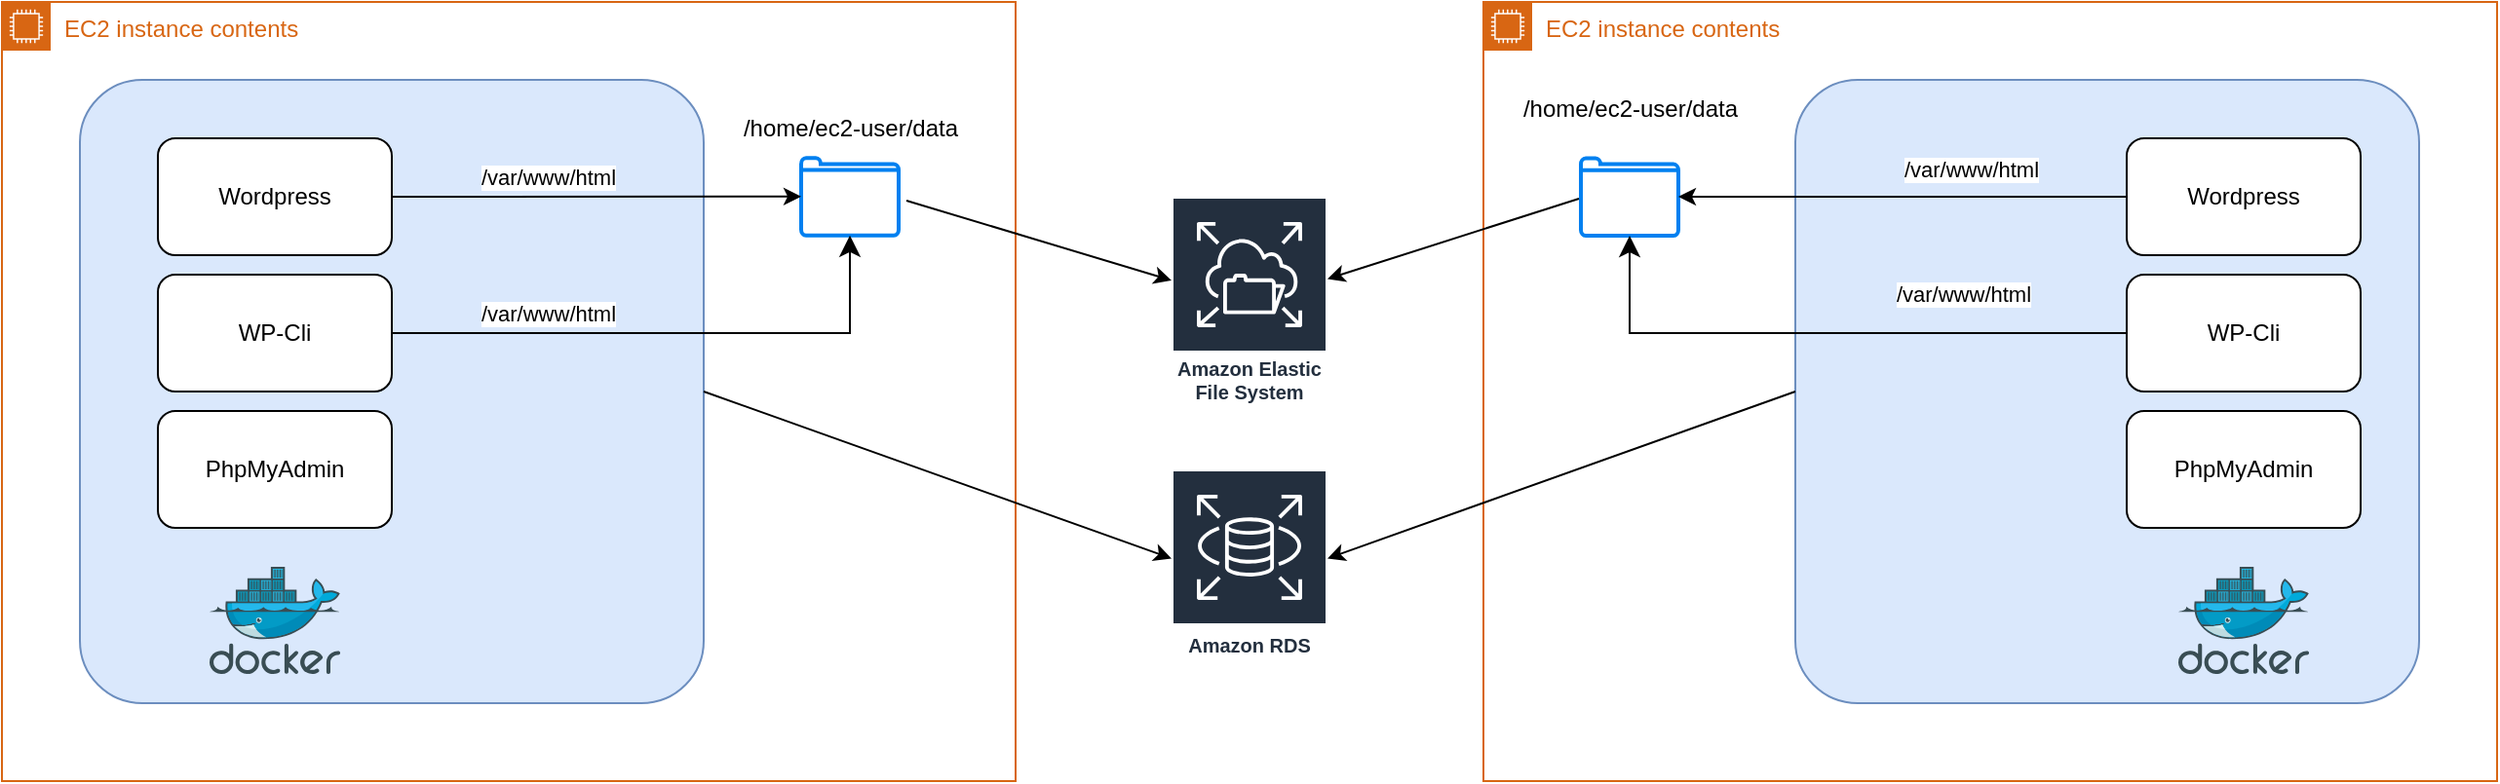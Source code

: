 <mxfile version="22.1.7" type="device">
  <diagram name="Page-1" id="eW5M3oyS7mrbm0oHzOG0">
    <mxGraphModel dx="1434" dy="782" grid="1" gridSize="10" guides="1" tooltips="1" connect="1" arrows="1" fold="1" page="1" pageScale="1" pageWidth="850" pageHeight="1100" math="0" shadow="0">
      <root>
        <mxCell id="0" />
        <mxCell id="1" parent="0" />
        <mxCell id="dQye1qdH2Gw97mPW6RtZ-1" value="EC2 instance contents" style="points=[[0,0],[0.25,0],[0.5,0],[0.75,0],[1,0],[1,0.25],[1,0.5],[1,0.75],[1,1],[0.75,1],[0.5,1],[0.25,1],[0,1],[0,0.75],[0,0.5],[0,0.25]];outlineConnect=0;gradientColor=none;html=1;whiteSpace=wrap;fontSize=12;fontStyle=0;container=1;pointerEvents=0;collapsible=0;recursiveResize=0;shape=mxgraph.aws4.group;grIcon=mxgraph.aws4.group_ec2_instance_contents;strokeColor=#D86613;fillColor=none;verticalAlign=top;align=left;spacingLeft=30;fontColor=#D86613;dashed=0;" vertex="1" parent="1">
          <mxGeometry x="160" y="120" width="520" height="400" as="geometry" />
        </mxCell>
        <mxCell id="dQye1qdH2Gw97mPW6RtZ-4" value="" style="rounded=1;arcSize=10;strokeColor=#6c8ebf;fillColor=#dae8fc;" vertex="1" parent="dQye1qdH2Gw97mPW6RtZ-1">
          <mxGeometry x="40" y="40" width="320" height="320" as="geometry" />
        </mxCell>
        <mxCell id="dQye1qdH2Gw97mPW6RtZ-2" value="" style="image;sketch=0;aspect=fixed;html=1;points=[];align=center;fontSize=12;image=img/lib/mscae/Docker.svg;" vertex="1" parent="dQye1qdH2Gw97mPW6RtZ-1">
          <mxGeometry x="106.46" y="290" width="67.08" height="55" as="geometry" />
        </mxCell>
        <mxCell id="dQye1qdH2Gw97mPW6RtZ-5" value="Wordpress" style="rounded=1;whiteSpace=wrap;html=1;" vertex="1" parent="dQye1qdH2Gw97mPW6RtZ-1">
          <mxGeometry x="80" y="70" width="120" height="60" as="geometry" />
        </mxCell>
        <mxCell id="dQye1qdH2Gw97mPW6RtZ-6" value="PhpMyAdmin" style="rounded=1;whiteSpace=wrap;html=1;" vertex="1" parent="dQye1qdH2Gw97mPW6RtZ-1">
          <mxGeometry x="80" y="210" width="120" height="60" as="geometry" />
        </mxCell>
        <mxCell id="dQye1qdH2Gw97mPW6RtZ-7" value="WP-Cli" style="rounded=1;whiteSpace=wrap;html=1;" vertex="1" parent="dQye1qdH2Gw97mPW6RtZ-1">
          <mxGeometry x="80" y="140" width="120" height="60" as="geometry" />
        </mxCell>
        <mxCell id="dQye1qdH2Gw97mPW6RtZ-8" value="" style="html=1;verticalLabelPosition=bottom;align=center;labelBackgroundColor=#ffffff;verticalAlign=top;strokeWidth=2;strokeColor=#0080F0;shadow=0;dashed=0;shape=mxgraph.ios7.icons.folder;" vertex="1" parent="dQye1qdH2Gw97mPW6RtZ-1">
          <mxGeometry x="410" y="80.13" width="50" height="39.75" as="geometry" />
        </mxCell>
        <mxCell id="dQye1qdH2Gw97mPW6RtZ-9" value="" style="endArrow=classic;html=1;rounded=0;exitX=1;exitY=0.5;exitDx=0;exitDy=0;entryX=0;entryY=0.497;entryDx=0;entryDy=0;entryPerimeter=0;" edge="1" parent="dQye1qdH2Gw97mPW6RtZ-1" source="dQye1qdH2Gw97mPW6RtZ-5" target="dQye1qdH2Gw97mPW6RtZ-8">
          <mxGeometry width="50" height="50" relative="1" as="geometry">
            <mxPoint x="240" y="310" as="sourcePoint" />
            <mxPoint x="280" y="100" as="targetPoint" />
          </mxGeometry>
        </mxCell>
        <mxCell id="dQye1qdH2Gw97mPW6RtZ-15" value="/var/www/html" style="edgeLabel;html=1;align=center;verticalAlign=middle;resizable=0;points=[];" vertex="1" connectable="0" parent="dQye1qdH2Gw97mPW6RtZ-9">
          <mxGeometry x="-0.075" y="-2" relative="1" as="geometry">
            <mxPoint x="-17" y="-12" as="offset" />
          </mxGeometry>
        </mxCell>
        <mxCell id="dQye1qdH2Gw97mPW6RtZ-11" value="" style="edgeStyle=segmentEdgeStyle;endArrow=classic;html=1;curved=0;rounded=0;endSize=8;startSize=8;exitX=1;exitY=0.5;exitDx=0;exitDy=0;" edge="1" parent="dQye1qdH2Gw97mPW6RtZ-1" source="dQye1qdH2Gw97mPW6RtZ-7" target="dQye1qdH2Gw97mPW6RtZ-8">
          <mxGeometry width="50" height="50" relative="1" as="geometry">
            <mxPoint x="240" y="310" as="sourcePoint" />
            <mxPoint x="290" y="260" as="targetPoint" />
          </mxGeometry>
        </mxCell>
        <mxCell id="dQye1qdH2Gw97mPW6RtZ-17" value="/var/www/html" style="edgeLabel;html=1;align=center;verticalAlign=middle;resizable=0;points=[];" vertex="1" connectable="0" parent="dQye1qdH2Gw97mPW6RtZ-11">
          <mxGeometry x="-0.313" y="3" relative="1" as="geometry">
            <mxPoint x="-18" y="-7" as="offset" />
          </mxGeometry>
        </mxCell>
        <mxCell id="dQye1qdH2Gw97mPW6RtZ-18" value="/home/ec2-user/data" style="text;html=1;align=center;verticalAlign=middle;resizable=0;points=[];autosize=1;strokeColor=none;fillColor=none;" vertex="1" parent="dQye1qdH2Gw97mPW6RtZ-1">
          <mxGeometry x="370" y="50.13" width="130" height="30" as="geometry" />
        </mxCell>
        <mxCell id="dQye1qdH2Gw97mPW6RtZ-3" value="Amazon Elastic File System" style="sketch=0;outlineConnect=0;fontColor=#232F3E;gradientColor=none;strokeColor=#ffffff;fillColor=#232F3E;dashed=0;verticalLabelPosition=middle;verticalAlign=bottom;align=center;html=1;whiteSpace=wrap;fontSize=10;fontStyle=1;spacing=3;shape=mxgraph.aws4.productIcon;prIcon=mxgraph.aws4.elastic_file_system;" vertex="1" parent="1">
          <mxGeometry x="760" y="220" width="80" height="110" as="geometry" />
        </mxCell>
        <mxCell id="dQye1qdH2Gw97mPW6RtZ-19" value="" style="endArrow=classic;html=1;rounded=0;exitX=1.08;exitY=0.55;exitDx=0;exitDy=0;exitPerimeter=0;" edge="1" parent="1" source="dQye1qdH2Gw97mPW6RtZ-8" target="dQye1qdH2Gw97mPW6RtZ-3">
          <mxGeometry width="50" height="50" relative="1" as="geometry">
            <mxPoint x="400" y="430" as="sourcePoint" />
            <mxPoint x="450" y="380" as="targetPoint" />
          </mxGeometry>
        </mxCell>
        <mxCell id="dQye1qdH2Gw97mPW6RtZ-20" value="EC2 instance contents" style="points=[[0,0],[0.25,0],[0.5,0],[0.75,0],[1,0],[1,0.25],[1,0.5],[1,0.75],[1,1],[0.75,1],[0.5,1],[0.25,1],[0,1],[0,0.75],[0,0.5],[0,0.25]];outlineConnect=0;gradientColor=none;html=1;whiteSpace=wrap;fontSize=12;fontStyle=0;container=1;pointerEvents=0;collapsible=0;recursiveResize=0;shape=mxgraph.aws4.group;grIcon=mxgraph.aws4.group_ec2_instance_contents;strokeColor=#D86613;fillColor=none;verticalAlign=top;align=left;spacingLeft=30;fontColor=#D86613;dashed=0;" vertex="1" parent="1">
          <mxGeometry x="920" y="120" width="520" height="400" as="geometry" />
        </mxCell>
        <mxCell id="dQye1qdH2Gw97mPW6RtZ-21" value="" style="rounded=1;arcSize=10;strokeColor=#6c8ebf;fillColor=#dae8fc;" vertex="1" parent="dQye1qdH2Gw97mPW6RtZ-20">
          <mxGeometry x="160" y="40" width="320" height="320" as="geometry" />
        </mxCell>
        <mxCell id="dQye1qdH2Gw97mPW6RtZ-22" value="" style="image;sketch=0;aspect=fixed;html=1;points=[];align=center;fontSize=12;image=img/lib/mscae/Docker.svg;" vertex="1" parent="dQye1qdH2Gw97mPW6RtZ-20">
          <mxGeometry x="356.46" y="290" width="67.08" height="55" as="geometry" />
        </mxCell>
        <mxCell id="dQye1qdH2Gw97mPW6RtZ-23" value="Wordpress" style="rounded=1;whiteSpace=wrap;html=1;" vertex="1" parent="dQye1qdH2Gw97mPW6RtZ-20">
          <mxGeometry x="330" y="70" width="120" height="60" as="geometry" />
        </mxCell>
        <mxCell id="dQye1qdH2Gw97mPW6RtZ-24" value="PhpMyAdmin" style="rounded=1;whiteSpace=wrap;html=1;" vertex="1" parent="dQye1qdH2Gw97mPW6RtZ-20">
          <mxGeometry x="330" y="210" width="120" height="60" as="geometry" />
        </mxCell>
        <mxCell id="dQye1qdH2Gw97mPW6RtZ-25" value="WP-Cli" style="rounded=1;whiteSpace=wrap;html=1;" vertex="1" parent="dQye1qdH2Gw97mPW6RtZ-20">
          <mxGeometry x="330" y="140" width="120" height="60" as="geometry" />
        </mxCell>
        <mxCell id="dQye1qdH2Gw97mPW6RtZ-26" value="" style="html=1;verticalLabelPosition=bottom;align=center;labelBackgroundColor=#ffffff;verticalAlign=top;strokeWidth=2;strokeColor=#0080F0;shadow=0;dashed=0;shape=mxgraph.ios7.icons.folder;" vertex="1" parent="dQye1qdH2Gw97mPW6RtZ-20">
          <mxGeometry x="50" y="80.25" width="50" height="39.75" as="geometry" />
        </mxCell>
        <mxCell id="dQye1qdH2Gw97mPW6RtZ-27" value="" style="endArrow=classic;html=1;rounded=0;exitX=0;exitY=0.5;exitDx=0;exitDy=0;" edge="1" parent="dQye1qdH2Gw97mPW6RtZ-20" source="dQye1qdH2Gw97mPW6RtZ-23">
          <mxGeometry width="50" height="50" relative="1" as="geometry">
            <mxPoint x="320" y="90" as="sourcePoint" />
            <mxPoint x="100" y="100" as="targetPoint" />
          </mxGeometry>
        </mxCell>
        <mxCell id="dQye1qdH2Gw97mPW6RtZ-28" value="/var/www/html" style="edgeLabel;html=1;align=center;verticalAlign=middle;resizable=0;points=[];" vertex="1" connectable="0" parent="dQye1qdH2Gw97mPW6RtZ-27">
          <mxGeometry x="-0.075" y="-2" relative="1" as="geometry">
            <mxPoint x="26" y="-12" as="offset" />
          </mxGeometry>
        </mxCell>
        <mxCell id="dQye1qdH2Gw97mPW6RtZ-29" value="" style="edgeStyle=segmentEdgeStyle;endArrow=classic;html=1;curved=0;rounded=0;endSize=8;startSize=8;exitX=0;exitY=0.5;exitDx=0;exitDy=0;" edge="1" parent="dQye1qdH2Gw97mPW6RtZ-20" source="dQye1qdH2Gw97mPW6RtZ-25" target="dQye1qdH2Gw97mPW6RtZ-26">
          <mxGeometry width="50" height="50" relative="1" as="geometry">
            <mxPoint x="180" y="310" as="sourcePoint" />
            <mxPoint x="230" y="260" as="targetPoint" />
          </mxGeometry>
        </mxCell>
        <mxCell id="dQye1qdH2Gw97mPW6RtZ-30" value="/var/www/html" style="edgeLabel;html=1;align=center;verticalAlign=middle;resizable=0;points=[];" vertex="1" connectable="0" parent="dQye1qdH2Gw97mPW6RtZ-29">
          <mxGeometry x="-0.313" y="3" relative="1" as="geometry">
            <mxPoint x="21" y="-23" as="offset" />
          </mxGeometry>
        </mxCell>
        <mxCell id="dQye1qdH2Gw97mPW6RtZ-31" value="/home/ec2-user/data" style="text;html=1;align=center;verticalAlign=middle;resizable=0;points=[];autosize=1;strokeColor=none;fillColor=none;" vertex="1" parent="dQye1qdH2Gw97mPW6RtZ-20">
          <mxGeometry x="10" y="40" width="130" height="30" as="geometry" />
        </mxCell>
        <mxCell id="dQye1qdH2Gw97mPW6RtZ-32" value="" style="endArrow=classic;html=1;rounded=0;exitX=-0.02;exitY=0.522;exitDx=0;exitDy=0;exitPerimeter=0;" edge="1" parent="1" source="dQye1qdH2Gw97mPW6RtZ-26" target="dQye1qdH2Gw97mPW6RtZ-3">
          <mxGeometry width="50" height="50" relative="1" as="geometry">
            <mxPoint x="634" y="232" as="sourcePoint" />
            <mxPoint x="770" y="273" as="targetPoint" />
          </mxGeometry>
        </mxCell>
        <mxCell id="dQye1qdH2Gw97mPW6RtZ-35" value="" style="endArrow=classic;html=1;rounded=0;exitX=0;exitY=0.5;exitDx=0;exitDy=0;" edge="1" parent="1" source="dQye1qdH2Gw97mPW6RtZ-21">
          <mxGeometry width="50" height="50" relative="1" as="geometry">
            <mxPoint x="900" y="430" as="sourcePoint" />
            <mxPoint x="840" y="405.714" as="targetPoint" />
          </mxGeometry>
        </mxCell>
        <mxCell id="dQye1qdH2Gw97mPW6RtZ-36" value="" style="endArrow=classic;html=1;rounded=0;exitX=1;exitY=0.5;exitDx=0;exitDy=0;" edge="1" parent="1" source="dQye1qdH2Gw97mPW6RtZ-4">
          <mxGeometry width="50" height="50" relative="1" as="geometry">
            <mxPoint x="1090" y="330" as="sourcePoint" />
            <mxPoint x="760" y="405.714" as="targetPoint" />
          </mxGeometry>
        </mxCell>
        <mxCell id="dQye1qdH2Gw97mPW6RtZ-37" value="Amazon RDS" style="sketch=0;outlineConnect=0;fontColor=#232F3E;gradientColor=none;strokeColor=#ffffff;fillColor=#232F3E;dashed=0;verticalLabelPosition=middle;verticalAlign=bottom;align=center;html=1;whiteSpace=wrap;fontSize=10;fontStyle=1;spacing=3;shape=mxgraph.aws4.productIcon;prIcon=mxgraph.aws4.rds;" vertex="1" parent="1">
          <mxGeometry x="760" y="360" width="80" height="100" as="geometry" />
        </mxCell>
      </root>
    </mxGraphModel>
  </diagram>
</mxfile>
